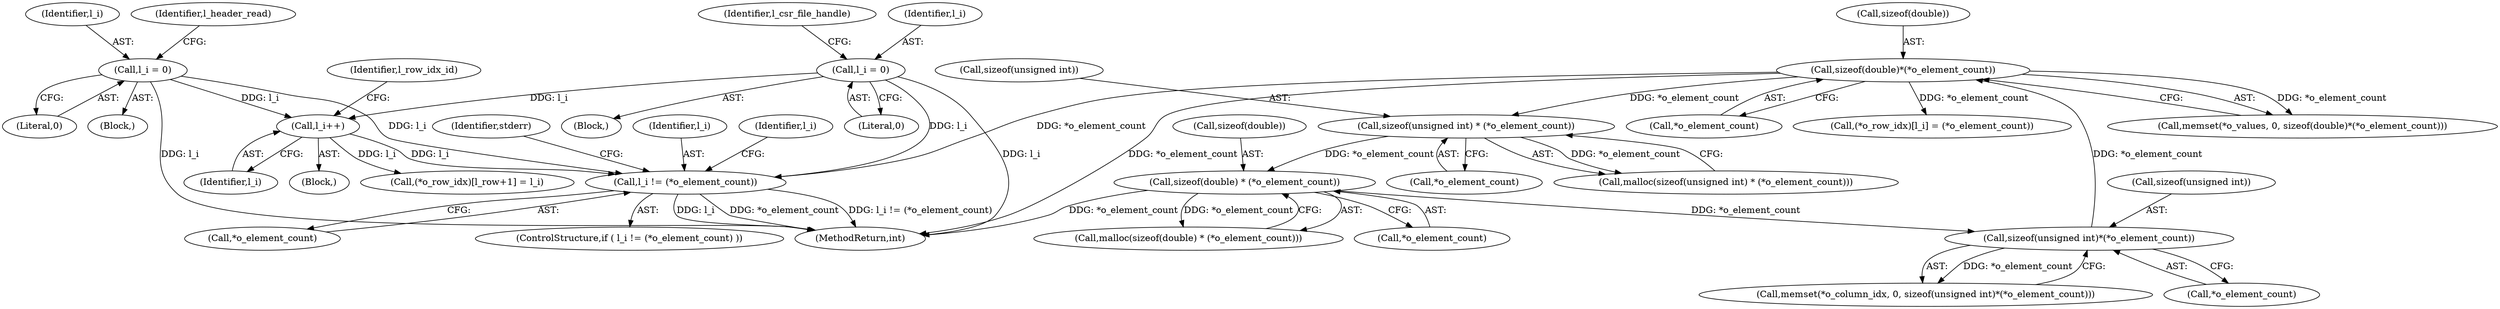 digraph "0_libxsmm_151481489192e6d1997f8bde52c5c425ea41741d_0@pointer" {
"1000410" [label="(Call,l_i != (*o_element_count))"];
"1000338" [label="(Call,l_i = 0)"];
"1000141" [label="(Call,l_i = 0)"];
"1000392" [label="(Call,l_i++)"];
"1000300" [label="(Call,sizeof(double)*(*o_element_count))"];
"1000291" [label="(Call,sizeof(unsigned int)*(*o_element_count))"];
"1000235" [label="(Call,sizeof(double) * (*o_element_count))"];
"1000211" [label="(Call,sizeof(unsigned int) * (*o_element_count))"];
"1000234" [label="(Call,malloc(sizeof(double) * (*o_element_count)))"];
"1000423" [label="(Identifier,l_i)"];
"1000411" [label="(Identifier,l_i)"];
"1000410" [label="(Call,l_i != (*o_element_count))"];
"1000412" [label="(Call,*o_element_count)"];
"1000292" [label="(Call,sizeof(unsigned int))"];
"1000301" [label="(Call,sizeof(double))"];
"1000393" [label="(Identifier,l_i)"];
"1000303" [label="(Call,*o_element_count)"];
"1000212" [label="(Call,sizeof(unsigned int))"];
"1000353" [label="(Block,)"];
"1000416" [label="(Identifier,stderr)"];
"1000459" [label="(MethodReturn,int)"];
"1000291" [label="(Call,sizeof(unsigned int)*(*o_element_count))"];
"1000125" [label="(Block,)"];
"1000142" [label="(Identifier,l_i)"];
"1000235" [label="(Call,sizeof(double) * (*o_element_count))"];
"1000340" [label="(Literal,0)"];
"1000214" [label="(Call,*o_element_count)"];
"1000300" [label="(Call,sizeof(double)*(*o_element_count))"];
"1000204" [label="(Block,)"];
"1000287" [label="(Call,memset(*o_column_idx, 0, sizeof(unsigned int)*(*o_element_count)))"];
"1000409" [label="(ControlStructure,if ( l_i != (*o_element_count) ))"];
"1000294" [label="(Call,*o_element_count)"];
"1000236" [label="(Call,sizeof(double))"];
"1000210" [label="(Call,malloc(sizeof(unsigned int) * (*o_element_count)))"];
"1000211" [label="(Call,sizeof(unsigned int) * (*o_element_count))"];
"1000141" [label="(Call,l_i = 0)"];
"1000396" [label="(Identifier,l_row_idx_id)"];
"1000143" [label="(Literal,0)"];
"1000325" [label="(Call,(*o_row_idx)[l_i] = (*o_element_count))"];
"1000342" [label="(Identifier,l_header_read)"];
"1000392" [label="(Call,l_i++)"];
"1000145" [label="(Identifier,l_csr_file_handle)"];
"1000296" [label="(Call,memset(*o_values, 0, sizeof(double)*(*o_element_count)))"];
"1000339" [label="(Identifier,l_i)"];
"1000338" [label="(Call,l_i = 0)"];
"1000399" [label="(Call,(*o_row_idx)[l_row+1] = l_i)"];
"1000238" [label="(Call,*o_element_count)"];
"1000410" -> "1000409"  [label="AST: "];
"1000410" -> "1000412"  [label="CFG: "];
"1000411" -> "1000410"  [label="AST: "];
"1000412" -> "1000410"  [label="AST: "];
"1000416" -> "1000410"  [label="CFG: "];
"1000423" -> "1000410"  [label="CFG: "];
"1000410" -> "1000459"  [label="DDG: l_i"];
"1000410" -> "1000459"  [label="DDG: *o_element_count"];
"1000410" -> "1000459"  [label="DDG: l_i != (*o_element_count)"];
"1000338" -> "1000410"  [label="DDG: l_i"];
"1000141" -> "1000410"  [label="DDG: l_i"];
"1000392" -> "1000410"  [label="DDG: l_i"];
"1000300" -> "1000410"  [label="DDG: *o_element_count"];
"1000338" -> "1000204"  [label="AST: "];
"1000338" -> "1000340"  [label="CFG: "];
"1000339" -> "1000338"  [label="AST: "];
"1000340" -> "1000338"  [label="AST: "];
"1000342" -> "1000338"  [label="CFG: "];
"1000338" -> "1000459"  [label="DDG: l_i"];
"1000338" -> "1000392"  [label="DDG: l_i"];
"1000141" -> "1000125"  [label="AST: "];
"1000141" -> "1000143"  [label="CFG: "];
"1000142" -> "1000141"  [label="AST: "];
"1000143" -> "1000141"  [label="AST: "];
"1000145" -> "1000141"  [label="CFG: "];
"1000141" -> "1000459"  [label="DDG: l_i"];
"1000141" -> "1000392"  [label="DDG: l_i"];
"1000392" -> "1000353"  [label="AST: "];
"1000392" -> "1000393"  [label="CFG: "];
"1000393" -> "1000392"  [label="AST: "];
"1000396" -> "1000392"  [label="CFG: "];
"1000392" -> "1000399"  [label="DDG: l_i"];
"1000300" -> "1000296"  [label="AST: "];
"1000300" -> "1000303"  [label="CFG: "];
"1000301" -> "1000300"  [label="AST: "];
"1000303" -> "1000300"  [label="AST: "];
"1000296" -> "1000300"  [label="CFG: "];
"1000300" -> "1000459"  [label="DDG: *o_element_count"];
"1000300" -> "1000211"  [label="DDG: *o_element_count"];
"1000300" -> "1000296"  [label="DDG: *o_element_count"];
"1000291" -> "1000300"  [label="DDG: *o_element_count"];
"1000300" -> "1000325"  [label="DDG: *o_element_count"];
"1000291" -> "1000287"  [label="AST: "];
"1000291" -> "1000294"  [label="CFG: "];
"1000292" -> "1000291"  [label="AST: "];
"1000294" -> "1000291"  [label="AST: "];
"1000287" -> "1000291"  [label="CFG: "];
"1000291" -> "1000287"  [label="DDG: *o_element_count"];
"1000235" -> "1000291"  [label="DDG: *o_element_count"];
"1000235" -> "1000234"  [label="AST: "];
"1000235" -> "1000238"  [label="CFG: "];
"1000236" -> "1000235"  [label="AST: "];
"1000238" -> "1000235"  [label="AST: "];
"1000234" -> "1000235"  [label="CFG: "];
"1000235" -> "1000459"  [label="DDG: *o_element_count"];
"1000235" -> "1000234"  [label="DDG: *o_element_count"];
"1000211" -> "1000235"  [label="DDG: *o_element_count"];
"1000211" -> "1000210"  [label="AST: "];
"1000211" -> "1000214"  [label="CFG: "];
"1000212" -> "1000211"  [label="AST: "];
"1000214" -> "1000211"  [label="AST: "];
"1000210" -> "1000211"  [label="CFG: "];
"1000211" -> "1000210"  [label="DDG: *o_element_count"];
}
